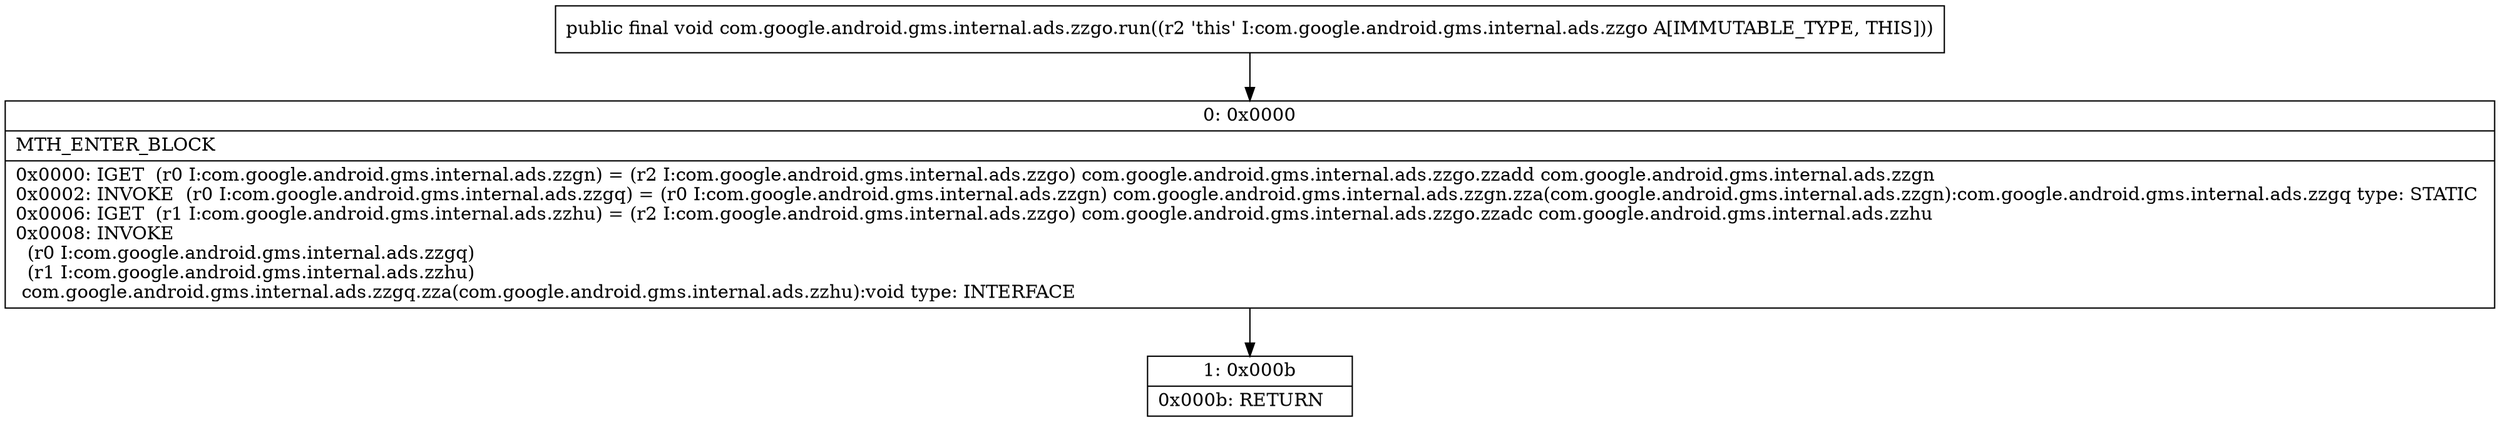 digraph "CFG forcom.google.android.gms.internal.ads.zzgo.run()V" {
Node_0 [shape=record,label="{0\:\ 0x0000|MTH_ENTER_BLOCK\l|0x0000: IGET  (r0 I:com.google.android.gms.internal.ads.zzgn) = (r2 I:com.google.android.gms.internal.ads.zzgo) com.google.android.gms.internal.ads.zzgo.zzadd com.google.android.gms.internal.ads.zzgn \l0x0002: INVOKE  (r0 I:com.google.android.gms.internal.ads.zzgq) = (r0 I:com.google.android.gms.internal.ads.zzgn) com.google.android.gms.internal.ads.zzgn.zza(com.google.android.gms.internal.ads.zzgn):com.google.android.gms.internal.ads.zzgq type: STATIC \l0x0006: IGET  (r1 I:com.google.android.gms.internal.ads.zzhu) = (r2 I:com.google.android.gms.internal.ads.zzgo) com.google.android.gms.internal.ads.zzgo.zzadc com.google.android.gms.internal.ads.zzhu \l0x0008: INVOKE  \l  (r0 I:com.google.android.gms.internal.ads.zzgq)\l  (r1 I:com.google.android.gms.internal.ads.zzhu)\l com.google.android.gms.internal.ads.zzgq.zza(com.google.android.gms.internal.ads.zzhu):void type: INTERFACE \l}"];
Node_1 [shape=record,label="{1\:\ 0x000b|0x000b: RETURN   \l}"];
MethodNode[shape=record,label="{public final void com.google.android.gms.internal.ads.zzgo.run((r2 'this' I:com.google.android.gms.internal.ads.zzgo A[IMMUTABLE_TYPE, THIS])) }"];
MethodNode -> Node_0;
Node_0 -> Node_1;
}

